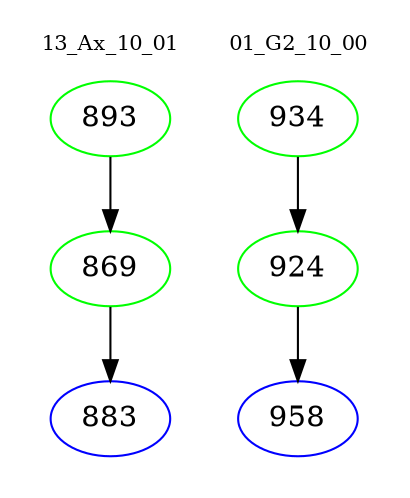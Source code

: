 digraph{
subgraph cluster_0 {
color = white
label = "13_Ax_10_01";
fontsize=10;
T0_893 [label="893", color="green"]
T0_893 -> T0_869 [color="black"]
T0_869 [label="869", color="green"]
T0_869 -> T0_883 [color="black"]
T0_883 [label="883", color="blue"]
}
subgraph cluster_1 {
color = white
label = "01_G2_10_00";
fontsize=10;
T1_934 [label="934", color="green"]
T1_934 -> T1_924 [color="black"]
T1_924 [label="924", color="green"]
T1_924 -> T1_958 [color="black"]
T1_958 [label="958", color="blue"]
}
}
